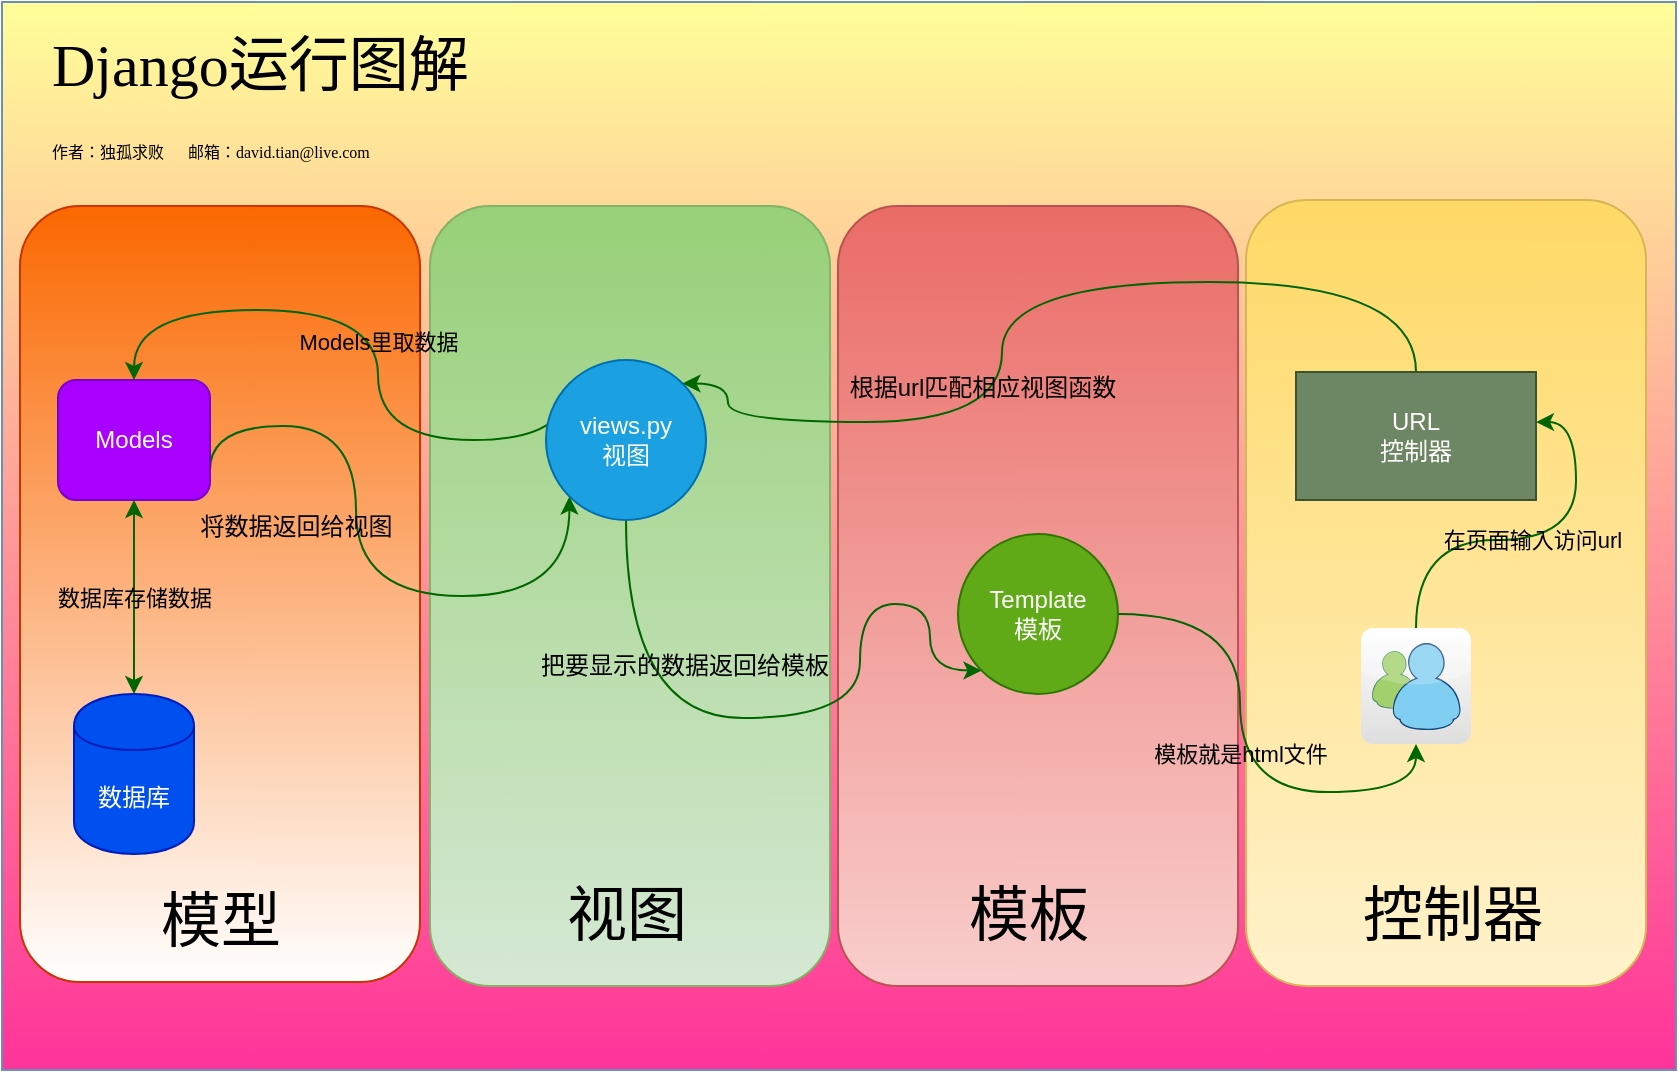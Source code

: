 <mxfile version="12.8.1" type="github">
  <diagram id="zM9k4wGtAIwxK0_Jaxwm" name="Page-1">
    <mxGraphModel dx="842" dy="561" grid="0" gridSize="10" guides="1" tooltips="1" connect="1" arrows="1" fold="1" page="1" pageScale="1" pageWidth="850" pageHeight="1100" math="0" shadow="0">
      <root>
        <mxCell id="0" />
        <mxCell id="1" parent="0" />
        <mxCell id="JIHdxxwGfuIhn6PKHjwK-35" value="" style="rounded=0;whiteSpace=wrap;html=1;fontSize=29;align=left;fillColor=#FFFF99;strokeColor=#6c8ebf;gradientColor=#FF3399;" vertex="1" parent="1">
          <mxGeometry x="10" y="5" width="837" height="534" as="geometry" />
        </mxCell>
        <mxCell id="JIHdxxwGfuIhn6PKHjwK-1" value="" style="rounded=1;whiteSpace=wrap;html=1;fillColor=#fa6800;strokeColor=#C73500;fontColor=#ffffff;gradientColor=#ffffff;gradientDirection=south;" vertex="1" parent="1">
          <mxGeometry x="19" y="107" width="200" height="388" as="geometry" />
        </mxCell>
        <mxCell id="JIHdxxwGfuIhn6PKHjwK-2" value="" style="rounded=1;whiteSpace=wrap;html=1;gradientColor=#97d077;fillColor=#d5e8d4;strokeColor=#82b366;gradientDirection=north;" vertex="1" parent="1">
          <mxGeometry x="224" y="107" width="200" height="390" as="geometry" />
        </mxCell>
        <mxCell id="JIHdxxwGfuIhn6PKHjwK-3" value="" style="rounded=1;whiteSpace=wrap;html=1;gradientColor=#ea6b66;fillColor=#f8cecc;strokeColor=#b85450;gradientDirection=north;" vertex="1" parent="1">
          <mxGeometry x="428" y="107" width="200" height="390" as="geometry" />
        </mxCell>
        <mxCell id="JIHdxxwGfuIhn6PKHjwK-4" value="" style="rounded=1;whiteSpace=wrap;html=1;gradientColor=#ffd966;fillColor=#fff2cc;strokeColor=#d6b656;gradientDirection=north;" vertex="1" parent="1">
          <mxGeometry x="632" y="104" width="200" height="393" as="geometry" />
        </mxCell>
        <mxCell id="JIHdxxwGfuIhn6PKHjwK-19" style="edgeStyle=orthogonalEdgeStyle;rounded=0;orthogonalLoop=1;jettySize=auto;html=1;exitX=1;exitY=0.75;exitDx=0;exitDy=0;entryX=0;entryY=1;entryDx=0;entryDy=0;curved=1;strokeColor=#006600;" edge="1" parent="1" source="JIHdxxwGfuIhn6PKHjwK-8" target="JIHdxxwGfuIhn6PKHjwK-11">
          <mxGeometry relative="1" as="geometry">
            <Array as="points">
              <mxPoint x="114" y="217" />
              <mxPoint x="187" y="217" />
              <mxPoint x="187" y="302" />
              <mxPoint x="294" y="302" />
            </Array>
          </mxGeometry>
        </mxCell>
        <mxCell id="JIHdxxwGfuIhn6PKHjwK-20" value="将数据返回给视图" style="text;align=center;verticalAlign=middle;resizable=0;points=[];labelBackgroundColor=none;" vertex="1" connectable="0" parent="JIHdxxwGfuIhn6PKHjwK-19">
          <mxGeometry x="-0.161" y="-5" relative="1" as="geometry">
            <mxPoint x="-25" y="3" as="offset" />
          </mxGeometry>
        </mxCell>
        <mxCell id="JIHdxxwGfuIhn6PKHjwK-8" value="Models" style="rounded=1;whiteSpace=wrap;html=1;fillColor=#aa00ff;strokeColor=#7700CC;fontColor=#ffffff;" vertex="1" parent="1">
          <mxGeometry x="38" y="194" width="76" height="60" as="geometry" />
        </mxCell>
        <mxCell id="JIHdxxwGfuIhn6PKHjwK-10" value="数据库" style="shape=cylinder;whiteSpace=wrap;html=1;boundedLbl=1;backgroundOutline=1;fillColor=#0050ef;strokeColor=#001DBC;fontColor=#ffffff;" vertex="1" parent="1">
          <mxGeometry x="46" y="351" width="60" height="80" as="geometry" />
        </mxCell>
        <mxCell id="JIHdxxwGfuIhn6PKHjwK-22" value="Models里取数据" style="edgeStyle=orthogonalEdgeStyle;curved=1;rounded=0;orthogonalLoop=1;jettySize=auto;html=1;exitX=0;exitY=0;exitDx=0;exitDy=0;entryX=0.5;entryY=0;entryDx=0;entryDy=0;strokeColor=#006600;labelBackgroundColor=none;" edge="1" parent="1" source="JIHdxxwGfuIhn6PKHjwK-11" target="JIHdxxwGfuIhn6PKHjwK-8">
          <mxGeometry relative="1" as="geometry">
            <Array as="points">
              <mxPoint x="294" y="224" />
              <mxPoint x="198" y="224" />
              <mxPoint x="198" y="159" />
              <mxPoint x="76" y="159" />
            </Array>
          </mxGeometry>
        </mxCell>
        <mxCell id="JIHdxxwGfuIhn6PKHjwK-25" style="edgeStyle=orthogonalEdgeStyle;curved=1;rounded=0;orthogonalLoop=1;jettySize=auto;html=1;entryX=0;entryY=1;entryDx=0;entryDy=0;strokeColor=#006600;" edge="1" parent="1" source="JIHdxxwGfuIhn6PKHjwK-11" target="JIHdxxwGfuIhn6PKHjwK-12">
          <mxGeometry relative="1" as="geometry">
            <Array as="points">
              <mxPoint x="322" y="363" />
              <mxPoint x="439" y="363" />
              <mxPoint x="439" y="306" />
              <mxPoint x="474" y="306" />
              <mxPoint x="474" y="339" />
            </Array>
          </mxGeometry>
        </mxCell>
        <mxCell id="JIHdxxwGfuIhn6PKHjwK-26" value="把要显示的数据返回给模板" style="text;html=1;align=center;verticalAlign=middle;resizable=0;points=[];labelBackgroundColor=none;" vertex="1" connectable="0" parent="JIHdxxwGfuIhn6PKHjwK-25">
          <mxGeometry x="-0.225" y="3" relative="1" as="geometry">
            <mxPoint x="-14" y="-23" as="offset" />
          </mxGeometry>
        </mxCell>
        <mxCell id="JIHdxxwGfuIhn6PKHjwK-11" value="views.py&lt;br&gt;视图" style="ellipse;whiteSpace=wrap;html=1;aspect=fixed;fillColor=#1ba1e2;strokeColor=#006EAF;fontColor=#ffffff;" vertex="1" parent="1">
          <mxGeometry x="282" y="184" width="80" height="80" as="geometry" />
        </mxCell>
        <mxCell id="JIHdxxwGfuIhn6PKHjwK-27" value="模板就是html文件" style="edgeStyle=orthogonalEdgeStyle;curved=1;rounded=0;orthogonalLoop=1;jettySize=auto;html=1;strokeColor=#006600;labelBackgroundColor=none;" edge="1" parent="1" source="JIHdxxwGfuIhn6PKHjwK-12" target="JIHdxxwGfuIhn6PKHjwK-16">
          <mxGeometry relative="1" as="geometry">
            <Array as="points">
              <mxPoint x="629" y="311" />
              <mxPoint x="629" y="400" />
              <mxPoint x="717" y="400" />
            </Array>
          </mxGeometry>
        </mxCell>
        <mxCell id="JIHdxxwGfuIhn6PKHjwK-12" value="Template&lt;br&gt;模板" style="ellipse;whiteSpace=wrap;html=1;aspect=fixed;fillColor=#60a917;strokeColor=#2D7600;fontColor=#ffffff;" vertex="1" parent="1">
          <mxGeometry x="488" y="271" width="80" height="80" as="geometry" />
        </mxCell>
        <mxCell id="JIHdxxwGfuIhn6PKHjwK-23" style="edgeStyle=orthogonalEdgeStyle;curved=1;rounded=0;orthogonalLoop=1;jettySize=auto;html=1;entryX=1;entryY=0;entryDx=0;entryDy=0;strokeColor=#006600;" edge="1" parent="1" source="JIHdxxwGfuIhn6PKHjwK-15" target="JIHdxxwGfuIhn6PKHjwK-11">
          <mxGeometry relative="1" as="geometry">
            <Array as="points">
              <mxPoint x="717" y="145" />
              <mxPoint x="510" y="145" />
              <mxPoint x="510" y="215" />
              <mxPoint x="373" y="215" />
              <mxPoint x="373" y="196" />
            </Array>
          </mxGeometry>
        </mxCell>
        <mxCell id="JIHdxxwGfuIhn6PKHjwK-24" value="根据url匹配相应视图函数" style="text;html=1;align=center;verticalAlign=middle;resizable=0;points=[];labelBackgroundColor=none;" vertex="1" connectable="0" parent="JIHdxxwGfuIhn6PKHjwK-23">
          <mxGeometry x="0.218" y="-10" relative="1" as="geometry">
            <mxPoint as="offset" />
          </mxGeometry>
        </mxCell>
        <mxCell id="JIHdxxwGfuIhn6PKHjwK-15" value="URL&lt;br&gt;控制器" style="rounded=0;whiteSpace=wrap;html=1;fillColor=#6d8764;strokeColor=#3A5431;fontColor=#ffffff;" vertex="1" parent="1">
          <mxGeometry x="657" y="190" width="120" height="64" as="geometry" />
        </mxCell>
        <mxCell id="JIHdxxwGfuIhn6PKHjwK-28" value="在页面输入访问url" style="edgeStyle=orthogonalEdgeStyle;curved=1;rounded=0;orthogonalLoop=1;jettySize=auto;html=1;entryX=1;entryY=0.391;entryDx=0;entryDy=0;entryPerimeter=0;strokeColor=#006600;labelBackgroundColor=none;" edge="1" parent="1" source="JIHdxxwGfuIhn6PKHjwK-16" target="JIHdxxwGfuIhn6PKHjwK-15">
          <mxGeometry relative="1" as="geometry">
            <Array as="points">
              <mxPoint x="717" y="274" />
              <mxPoint x="797" y="274" />
              <mxPoint x="797" y="215" />
            </Array>
          </mxGeometry>
        </mxCell>
        <mxCell id="JIHdxxwGfuIhn6PKHjwK-16" value="" style="dashed=0;outlineConnect=0;html=1;align=center;labelPosition=center;verticalLabelPosition=bottom;verticalAlign=top;shape=mxgraph.webicons.messenger;gradientColor=#DFDEDE" vertex="1" parent="1">
          <mxGeometry x="689.5" y="318" width="55" height="58" as="geometry" />
        </mxCell>
        <mxCell id="JIHdxxwGfuIhn6PKHjwK-18" value="数据库存储数据" style="endArrow=classic;startArrow=classic;html=1;entryX=0.5;entryY=1;entryDx=0;entryDy=0;exitX=0.5;exitY=0;exitDx=0;exitDy=0;strokeColor=#006600;labelBackgroundColor=none;" edge="1" parent="1" source="JIHdxxwGfuIhn6PKHjwK-10" target="JIHdxxwGfuIhn6PKHjwK-8">
          <mxGeometry width="50" height="50" relative="1" as="geometry">
            <mxPoint x="98" y="337" as="sourcePoint" />
            <mxPoint x="148" y="287" as="targetPoint" />
          </mxGeometry>
        </mxCell>
        <mxCell id="JIHdxxwGfuIhn6PKHjwK-29" value="模型" style="text;html=1;strokeColor=none;fillColor=none;align=center;verticalAlign=middle;whiteSpace=wrap;rounded=0;fontSize=30;" vertex="1" parent="1">
          <mxGeometry x="83.5" y="454" width="71" height="20" as="geometry" />
        </mxCell>
        <mxCell id="JIHdxxwGfuIhn6PKHjwK-30" value="视图" style="text;html=1;strokeColor=none;fillColor=none;align=center;verticalAlign=middle;whiteSpace=wrap;rounded=0;fontSize=30;" vertex="1" parent="1">
          <mxGeometry x="286.5" y="451" width="71" height="20" as="geometry" />
        </mxCell>
        <mxCell id="JIHdxxwGfuIhn6PKHjwK-31" value="模板" style="text;html=1;strokeColor=none;fillColor=none;align=center;verticalAlign=middle;whiteSpace=wrap;rounded=0;fontSize=30;" vertex="1" parent="1">
          <mxGeometry x="488" y="451" width="71" height="20" as="geometry" />
        </mxCell>
        <mxCell id="JIHdxxwGfuIhn6PKHjwK-32" value="控制器" style="text;html=1;strokeColor=none;fillColor=none;align=center;verticalAlign=middle;whiteSpace=wrap;rounded=0;fontSize=30;" vertex="1" parent="1">
          <mxGeometry x="682" y="444" width="106.5" height="34" as="geometry" />
        </mxCell>
        <mxCell id="JIHdxxwGfuIhn6PKHjwK-33" value="Django运行图解&lt;br&gt;&lt;font style=&quot;font-size: 8px&quot;&gt;作者：独孤求败 &amp;nbsp; &amp;nbsp; &amp;nbsp;邮箱：david.tian@live.com&lt;/font&gt;" style="text;html=1;strokeColor=none;fillColor=none;align=left;verticalAlign=middle;whiteSpace=wrap;rounded=0;fontSize=30;fontFamily=Comic Sans MS;" vertex="1" parent="1">
          <mxGeometry x="33" y="30" width="275" height="47" as="geometry" />
        </mxCell>
      </root>
    </mxGraphModel>
  </diagram>
</mxfile>
